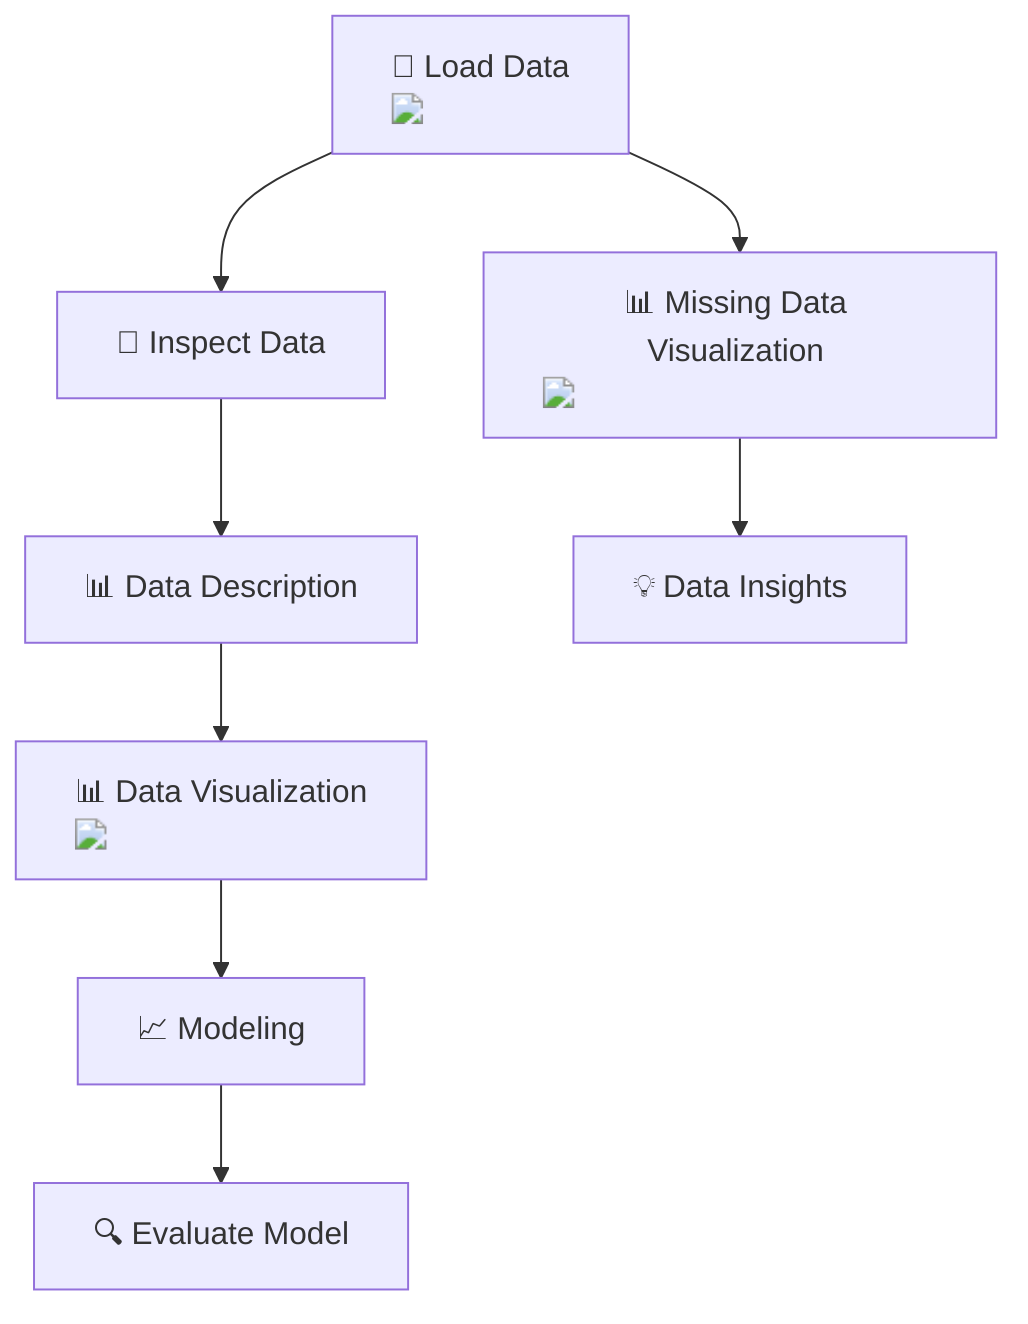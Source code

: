 flowchart TD
    A["📁 Load Data <img src='file.svg'/>"] --> B["📝 Inspect Data"]
    B --> C["📊 Data Description"]
    C --> D["📊 Data Visualization <img src='barplot_template.svg'/>"]
    D --> E["📈 Modeling"]
    E --> F["🔍 Evaluate Model"]
    A --> G["📊 Missing Data Visualization <img src='boxplot_template.svg'/>"]
    G --> H["💡 Data Insights"]